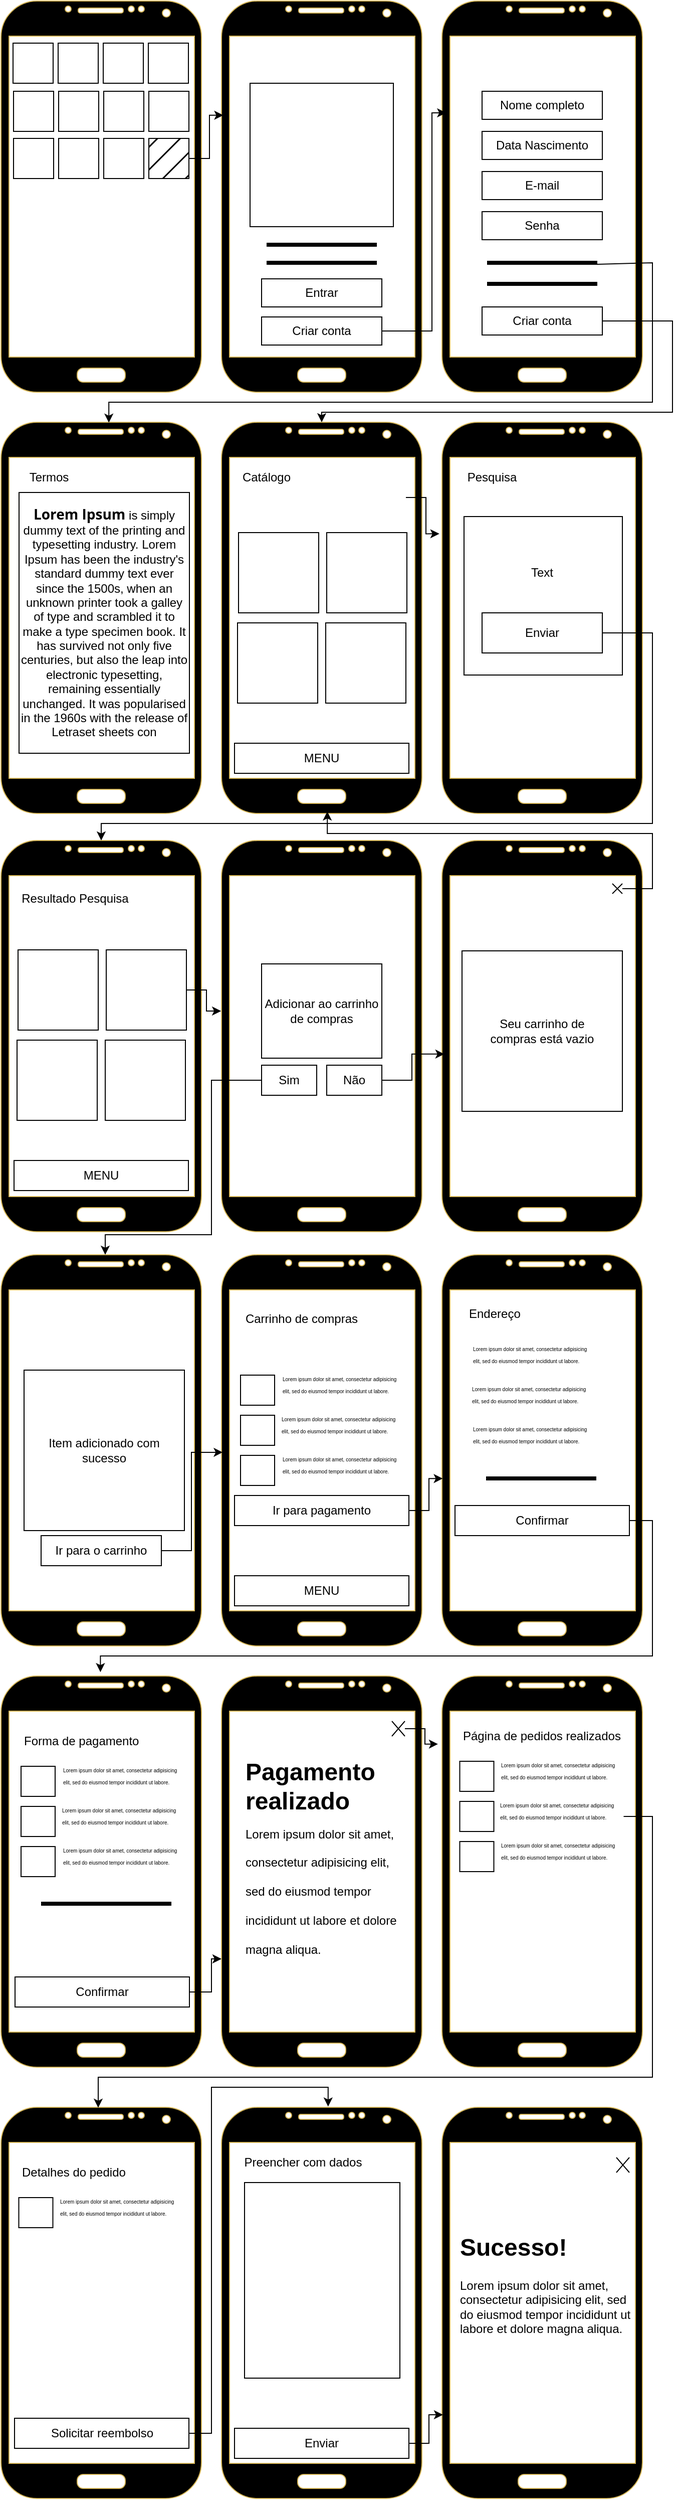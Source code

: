 <mxfile version="21.3.7" type="device">
  <diagram name="Page-1" id="03018318-947c-dd8e-b7a3-06fadd420f32">
    <mxGraphModel dx="2018" dy="1100" grid="1" gridSize="10" guides="1" tooltips="1" connect="1" arrows="1" fold="1" page="1" pageScale="1" pageWidth="1100" pageHeight="850" background="none" math="0" shadow="0">
      <root>
        <mxCell id="0" />
        <mxCell id="1" parent="0" />
        <mxCell id="CQPkSI-9hvVEFMWQODbw-102" value="" style="whiteSpace=wrap;html=1;aspect=fixed;" vertex="1" parent="1">
          <mxGeometry x="33" y="1385" width="160" height="160" as="geometry" />
        </mxCell>
        <mxCell id="CQPkSI-9hvVEFMWQODbw-2" value="" style="verticalLabelPosition=bottom;verticalAlign=top;html=1;shadow=0;dashed=0;strokeWidth=1;shape=mxgraph.android.phone2;strokeColor=#d6b656;fillColor=#000000;" vertex="1" parent="1">
          <mxGeometry x="10" y="20" width="200" height="390" as="geometry" />
        </mxCell>
        <mxCell id="CQPkSI-9hvVEFMWQODbw-5" value="" style="verticalLabelPosition=bottom;verticalAlign=top;html=1;shadow=0;dashed=0;strokeWidth=1;shape=mxgraph.android.phone2;strokeColor=#d6b656;fillColor=#000000;" vertex="1" parent="1">
          <mxGeometry x="230" y="20" width="200" height="390" as="geometry" />
        </mxCell>
        <mxCell id="CQPkSI-9hvVEFMWQODbw-6" value="" style="verticalLabelPosition=bottom;verticalAlign=top;html=1;shadow=0;dashed=0;strokeWidth=1;shape=mxgraph.android.phone2;strokeColor=#d6b656;fillColor=#000000;" vertex="1" parent="1">
          <mxGeometry x="450" y="20" width="200" height="390" as="geometry" />
        </mxCell>
        <mxCell id="CQPkSI-9hvVEFMWQODbw-7" value="" style="verticalLabelPosition=bottom;verticalAlign=top;html=1;shadow=0;dashed=0;strokeWidth=1;shape=mxgraph.android.phone2;strokeColor=#d6b656;fillColor=#000000;" vertex="1" parent="1">
          <mxGeometry x="10" y="1270" width="200" height="390" as="geometry" />
        </mxCell>
        <mxCell id="CQPkSI-9hvVEFMWQODbw-8" value="" style="verticalLabelPosition=bottom;verticalAlign=top;html=1;shadow=0;dashed=0;strokeWidth=1;shape=mxgraph.android.phone2;strokeColor=#d6b656;fillColor=#000000;" vertex="1" parent="1">
          <mxGeometry x="230" y="857" width="200" height="390" as="geometry" />
        </mxCell>
        <mxCell id="CQPkSI-9hvVEFMWQODbw-9" value="" style="verticalLabelPosition=bottom;verticalAlign=top;html=1;shadow=0;dashed=0;strokeWidth=1;shape=mxgraph.android.phone2;strokeColor=#d6b656;fillColor=#000000;" vertex="1" parent="1">
          <mxGeometry x="10" y="440" width="200" height="390" as="geometry" />
        </mxCell>
        <mxCell id="CQPkSI-9hvVEFMWQODbw-10" value="" style="verticalLabelPosition=bottom;verticalAlign=top;html=1;shadow=0;dashed=0;strokeWidth=1;shape=mxgraph.android.phone2;strokeColor=#d6b656;fillColor=#000000;" vertex="1" parent="1">
          <mxGeometry x="230" y="440" width="200" height="390" as="geometry" />
        </mxCell>
        <mxCell id="CQPkSI-9hvVEFMWQODbw-11" value="" style="verticalLabelPosition=bottom;verticalAlign=top;html=1;shadow=0;dashed=0;strokeWidth=1;shape=mxgraph.android.phone2;strokeColor=#d6b656;fillColor=#000000;" vertex="1" parent="1">
          <mxGeometry x="450" y="440" width="200" height="390" as="geometry" />
        </mxCell>
        <mxCell id="CQPkSI-9hvVEFMWQODbw-12" value="" style="verticalLabelPosition=bottom;verticalAlign=top;html=1;shadow=0;dashed=0;strokeWidth=1;shape=mxgraph.android.phone2;strokeColor=#d6b656;fillColor=#000000;" vertex="1" parent="1">
          <mxGeometry x="450" y="857" width="200" height="390" as="geometry" />
        </mxCell>
        <mxCell id="CQPkSI-9hvVEFMWQODbw-13" value="" style="verticalLabelPosition=bottom;verticalAlign=top;html=1;shadow=0;dashed=0;strokeWidth=1;shape=mxgraph.android.phone2;strokeColor=#d6b656;fillColor=#000000;" vertex="1" parent="1">
          <mxGeometry x="10" y="857" width="200" height="390" as="geometry" />
        </mxCell>
        <mxCell id="CQPkSI-9hvVEFMWQODbw-14" value="" style="whiteSpace=wrap;html=1;aspect=fixed;fillStyle=solid;" vertex="1" parent="1">
          <mxGeometry x="22" y="62" width="40" height="40" as="geometry" />
        </mxCell>
        <mxCell id="CQPkSI-9hvVEFMWQODbw-15" value="" style="whiteSpace=wrap;html=1;aspect=fixed;" vertex="1" parent="1">
          <mxGeometry x="67" y="62" width="40" height="40" as="geometry" />
        </mxCell>
        <mxCell id="CQPkSI-9hvVEFMWQODbw-16" value="" style="whiteSpace=wrap;html=1;aspect=fixed;" vertex="1" parent="1">
          <mxGeometry x="112" y="62" width="40" height="40" as="geometry" />
        </mxCell>
        <mxCell id="CQPkSI-9hvVEFMWQODbw-17" value="" style="whiteSpace=wrap;html=1;aspect=fixed;" vertex="1" parent="1">
          <mxGeometry x="157" y="62" width="40" height="40" as="geometry" />
        </mxCell>
        <mxCell id="CQPkSI-9hvVEFMWQODbw-18" value="" style="whiteSpace=wrap;html=1;aspect=fixed;" vertex="1" parent="1">
          <mxGeometry x="157.5" y="110" width="40" height="40" as="geometry" />
        </mxCell>
        <mxCell id="CQPkSI-9hvVEFMWQODbw-19" value="" style="whiteSpace=wrap;html=1;aspect=fixed;" vertex="1" parent="1">
          <mxGeometry x="112.5" y="110" width="40" height="40" as="geometry" />
        </mxCell>
        <mxCell id="CQPkSI-9hvVEFMWQODbw-20" value="" style="whiteSpace=wrap;html=1;aspect=fixed;" vertex="1" parent="1">
          <mxGeometry x="67.5" y="110" width="40" height="40" as="geometry" />
        </mxCell>
        <mxCell id="CQPkSI-9hvVEFMWQODbw-21" value="" style="whiteSpace=wrap;html=1;aspect=fixed;" vertex="1" parent="1">
          <mxGeometry x="22.5" y="110" width="40" height="40" as="geometry" />
        </mxCell>
        <mxCell id="CQPkSI-9hvVEFMWQODbw-30" style="edgeStyle=orthogonalEdgeStyle;rounded=0;orthogonalLoop=1;jettySize=auto;html=1;entryX=0.009;entryY=0.292;entryDx=0;entryDy=0;entryPerimeter=0;exitX=1;exitY=0.5;exitDx=0;exitDy=0;" edge="1" parent="1" source="CQPkSI-9hvVEFMWQODbw-22" target="CQPkSI-9hvVEFMWQODbw-5">
          <mxGeometry relative="1" as="geometry">
            <Array as="points">
              <mxPoint x="218" y="177" />
              <mxPoint x="218" y="134" />
            </Array>
          </mxGeometry>
        </mxCell>
        <mxCell id="CQPkSI-9hvVEFMWQODbw-22" value="" style="whiteSpace=wrap;html=1;aspect=fixed;fillStyle=hatch;fillColor=#000000;gradientColor=none;" vertex="1" parent="1">
          <mxGeometry x="157.5" y="157" width="40" height="40" as="geometry" />
        </mxCell>
        <mxCell id="CQPkSI-9hvVEFMWQODbw-23" value="" style="whiteSpace=wrap;html=1;aspect=fixed;" vertex="1" parent="1">
          <mxGeometry x="112.5" y="157" width="40" height="40" as="geometry" />
        </mxCell>
        <mxCell id="CQPkSI-9hvVEFMWQODbw-24" value="" style="whiteSpace=wrap;html=1;aspect=fixed;" vertex="1" parent="1">
          <mxGeometry x="67.5" y="157" width="40" height="40" as="geometry" />
        </mxCell>
        <mxCell id="CQPkSI-9hvVEFMWQODbw-25" value="" style="whiteSpace=wrap;html=1;aspect=fixed;" vertex="1" parent="1">
          <mxGeometry x="22.5" y="157" width="40" height="40" as="geometry" />
        </mxCell>
        <mxCell id="CQPkSI-9hvVEFMWQODbw-26" value="Entrar" style="rounded=0;whiteSpace=wrap;html=1;" vertex="1" parent="1">
          <mxGeometry x="270" y="297" width="120" height="28" as="geometry" />
        </mxCell>
        <mxCell id="CQPkSI-9hvVEFMWQODbw-36" style="edgeStyle=orthogonalEdgeStyle;rounded=0;orthogonalLoop=1;jettySize=auto;html=1;exitX=1;exitY=0.5;exitDx=0;exitDy=0;entryX=0.021;entryY=0.286;entryDx=0;entryDy=0;entryPerimeter=0;" edge="1" parent="1" source="CQPkSI-9hvVEFMWQODbw-27" target="CQPkSI-9hvVEFMWQODbw-6">
          <mxGeometry relative="1" as="geometry">
            <Array as="points">
              <mxPoint x="440" y="349" />
              <mxPoint x="440" y="131" />
            </Array>
          </mxGeometry>
        </mxCell>
        <mxCell id="CQPkSI-9hvVEFMWQODbw-27" value="Criar conta" style="rounded=0;whiteSpace=wrap;html=1;" vertex="1" parent="1">
          <mxGeometry x="270" y="335" width="120" height="28" as="geometry" />
        </mxCell>
        <mxCell id="CQPkSI-9hvVEFMWQODbw-28" value="" style="verticalLabelPosition=bottom;verticalAlign=top;html=1;shadow=0;dashed=0;strokeWidth=1;shape=mxgraph.android.phone2;strokeColor=#d6b656;fillColor=#000000;" vertex="1" parent="1">
          <mxGeometry x="230" y="1270" width="200" height="390" as="geometry" />
        </mxCell>
        <mxCell id="CQPkSI-9hvVEFMWQODbw-29" value="" style="verticalLabelPosition=bottom;verticalAlign=top;html=1;shadow=0;dashed=0;strokeWidth=1;shape=mxgraph.android.phone2;strokeColor=#d6b656;fillColor=#000000;" vertex="1" parent="1">
          <mxGeometry x="450" y="1270" width="200" height="390" as="geometry" />
        </mxCell>
        <mxCell id="CQPkSI-9hvVEFMWQODbw-32" value="" style="whiteSpace=wrap;html=1;aspect=fixed;" vertex="1" parent="1">
          <mxGeometry x="258.5" y="102" width="143" height="143" as="geometry" />
        </mxCell>
        <mxCell id="CQPkSI-9hvVEFMWQODbw-34" value="" style="line;strokeWidth=4;html=1;perimeter=backbonePerimeter;points=[];outlineConnect=0;" vertex="1" parent="1">
          <mxGeometry x="275" y="258" width="110" height="10" as="geometry" />
        </mxCell>
        <mxCell id="CQPkSI-9hvVEFMWQODbw-35" value="" style="line;strokeWidth=4;html=1;perimeter=backbonePerimeter;points=[];outlineConnect=0;" vertex="1" parent="1">
          <mxGeometry x="275" y="276" width="110" height="10" as="geometry" />
        </mxCell>
        <mxCell id="CQPkSI-9hvVEFMWQODbw-37" value="" style="shape=image;html=1;verticalAlign=top;verticalLabelPosition=bottom;labelBackgroundColor=#ffffff;imageAspect=0;aspect=fixed;image=https://cdn2.iconfinder.com/data/icons/boxicons-solid-vol-2/24/bxs-pointer-128.png" vertex="1" parent="1">
          <mxGeometry x="166.5" y="180" width="31" height="31" as="geometry" />
        </mxCell>
        <mxCell id="CQPkSI-9hvVEFMWQODbw-38" value="" style="shape=image;html=1;verticalAlign=top;verticalLabelPosition=bottom;labelBackgroundColor=#ffffff;imageAspect=0;aspect=fixed;image=https://cdn2.iconfinder.com/data/icons/boxicons-solid-vol-2/24/bxs-pointer-128.png" vertex="1" parent="1">
          <mxGeometry x="370.5" y="340" width="31" height="31" as="geometry" />
        </mxCell>
        <mxCell id="CQPkSI-9hvVEFMWQODbw-41" value="Nome completo" style="rounded=0;whiteSpace=wrap;html=1;" vertex="1" parent="1">
          <mxGeometry x="490" y="110" width="120" height="28" as="geometry" />
        </mxCell>
        <mxCell id="CQPkSI-9hvVEFMWQODbw-42" value="Data Nascimento" style="rounded=0;whiteSpace=wrap;html=1;" vertex="1" parent="1">
          <mxGeometry x="490" y="150" width="120" height="28" as="geometry" />
        </mxCell>
        <mxCell id="CQPkSI-9hvVEFMWQODbw-43" value="E-mail" style="rounded=0;whiteSpace=wrap;html=1;" vertex="1" parent="1">
          <mxGeometry x="490" y="190" width="120" height="28" as="geometry" />
        </mxCell>
        <mxCell id="CQPkSI-9hvVEFMWQODbw-44" value="Senha" style="rounded=0;whiteSpace=wrap;html=1;" vertex="1" parent="1">
          <mxGeometry x="490" y="230" width="120" height="28" as="geometry" />
        </mxCell>
        <mxCell id="CQPkSI-9hvVEFMWQODbw-48" style="edgeStyle=orthogonalEdgeStyle;rounded=0;orthogonalLoop=1;jettySize=auto;html=1;entryX=0.538;entryY=0.001;entryDx=0;entryDy=0;entryPerimeter=0;" edge="1" parent="1" source="CQPkSI-9hvVEFMWQODbw-45" target="CQPkSI-9hvVEFMWQODbw-9">
          <mxGeometry relative="1" as="geometry">
            <Array as="points">
              <mxPoint x="660" y="281" />
              <mxPoint x="660" y="420" />
              <mxPoint x="118" y="420" />
            </Array>
          </mxGeometry>
        </mxCell>
        <mxCell id="CQPkSI-9hvVEFMWQODbw-45" value="" style="line;strokeWidth=4;html=1;perimeter=backbonePerimeter;points=[];outlineConnect=0;" vertex="1" parent="1">
          <mxGeometry x="495" y="276" width="110" height="10" as="geometry" />
        </mxCell>
        <mxCell id="CQPkSI-9hvVEFMWQODbw-46" value="" style="line;strokeWidth=4;html=1;perimeter=backbonePerimeter;points=[];outlineConnect=0;" vertex="1" parent="1">
          <mxGeometry x="495" y="297" width="110" height="10" as="geometry" />
        </mxCell>
        <mxCell id="CQPkSI-9hvVEFMWQODbw-50" style="edgeStyle=orthogonalEdgeStyle;rounded=0;orthogonalLoop=1;jettySize=auto;html=1;" edge="1" parent="1" source="CQPkSI-9hvVEFMWQODbw-47" target="CQPkSI-9hvVEFMWQODbw-10">
          <mxGeometry relative="1" as="geometry">
            <Array as="points">
              <mxPoint x="680" y="339" />
              <mxPoint x="680" y="430" />
              <mxPoint x="330" y="430" />
            </Array>
          </mxGeometry>
        </mxCell>
        <mxCell id="CQPkSI-9hvVEFMWQODbw-47" value="Criar conta" style="rounded=0;whiteSpace=wrap;html=1;" vertex="1" parent="1">
          <mxGeometry x="490" y="325" width="120" height="28" as="geometry" />
        </mxCell>
        <mxCell id="CQPkSI-9hvVEFMWQODbw-49" value="&lt;strong style=&quot;margin: 0px; padding: 0px; font-family: &amp;quot;Open Sans&amp;quot;, Arial, sans-serif; font-size: 14px; text-align: justify; background-color: rgb(255, 255, 255);&quot;&gt;Lorem Ipsum&lt;/strong&gt;&amp;nbsp;is simply dummy text of the printing and typesetting industry. Lorem Ipsum has been the industry&#39;s standard dummy text ever since the 1500s, when an unknown printer took a galley of type and scrambled it to make a type specimen book. It has survived not only five centuries, but also the leap into electronic typesetting, remaining essentially unchanged. It was popularised in the 1960s with the release of Letraset sheets con" style="rounded=0;whiteSpace=wrap;html=1;" vertex="1" parent="1">
          <mxGeometry x="28" y="510" width="170" height="260" as="geometry" />
        </mxCell>
        <mxCell id="CQPkSI-9hvVEFMWQODbw-51" value="" style="whiteSpace=wrap;html=1;aspect=fixed;" vertex="1" parent="1">
          <mxGeometry x="247" y="550" width="80" height="80" as="geometry" />
        </mxCell>
        <mxCell id="CQPkSI-9hvVEFMWQODbw-52" value="" style="whiteSpace=wrap;html=1;aspect=fixed;" vertex="1" parent="1">
          <mxGeometry x="335" y="550" width="80" height="80" as="geometry" />
        </mxCell>
        <mxCell id="CQPkSI-9hvVEFMWQODbw-53" value="" style="whiteSpace=wrap;html=1;aspect=fixed;" vertex="1" parent="1">
          <mxGeometry x="334" y="640" width="80" height="80" as="geometry" />
        </mxCell>
        <mxCell id="CQPkSI-9hvVEFMWQODbw-54" value="" style="whiteSpace=wrap;html=1;aspect=fixed;" vertex="1" parent="1">
          <mxGeometry x="246" y="640" width="80" height="80" as="geometry" />
        </mxCell>
        <mxCell id="CQPkSI-9hvVEFMWQODbw-56" value="Catálogo" style="text;html=1;strokeColor=none;fillColor=none;align=center;verticalAlign=middle;whiteSpace=wrap;rounded=0;" vertex="1" parent="1">
          <mxGeometry x="245" y="480" width="60" height="30" as="geometry" />
        </mxCell>
        <mxCell id="CQPkSI-9hvVEFMWQODbw-57" value="Termos" style="text;html=1;strokeColor=none;fillColor=none;align=center;verticalAlign=middle;whiteSpace=wrap;rounded=0;" vertex="1" parent="1">
          <mxGeometry x="28" y="480" width="60" height="30" as="geometry" />
        </mxCell>
        <mxCell id="CQPkSI-9hvVEFMWQODbw-58" value="MENU" style="rounded=0;whiteSpace=wrap;html=1;" vertex="1" parent="1">
          <mxGeometry x="243" y="760" width="174" height="30" as="geometry" />
        </mxCell>
        <mxCell id="CQPkSI-9hvVEFMWQODbw-60" style="edgeStyle=orthogonalEdgeStyle;rounded=0;orthogonalLoop=1;jettySize=auto;html=1;entryX=-0.013;entryY=0.285;entryDx=0;entryDy=0;entryPerimeter=0;" edge="1" parent="1" source="CQPkSI-9hvVEFMWQODbw-59" target="CQPkSI-9hvVEFMWQODbw-11">
          <mxGeometry relative="1" as="geometry" />
        </mxCell>
        <mxCell id="CQPkSI-9hvVEFMWQODbw-59" value="" style="shape=image;html=1;verticalAlign=top;verticalLabelPosition=bottom;labelBackgroundColor=#ffffff;imageAspect=0;aspect=fixed;image=https://cdn1.iconfinder.com/data/icons/science-technology-outline-24-px/24/Magnifier_magnifying_glass_search_search_web_searching_glass-128.png" vertex="1" parent="1">
          <mxGeometry x="376" y="496" width="38" height="38" as="geometry" />
        </mxCell>
        <mxCell id="CQPkSI-9hvVEFMWQODbw-61" value="Pesquisa" style="text;html=1;strokeColor=none;fillColor=none;align=center;verticalAlign=middle;whiteSpace=wrap;rounded=0;" vertex="1" parent="1">
          <mxGeometry x="470" y="480" width="60" height="30" as="geometry" />
        </mxCell>
        <mxCell id="CQPkSI-9hvVEFMWQODbw-62" value="" style="whiteSpace=wrap;html=1;aspect=fixed;" vertex="1" parent="1">
          <mxGeometry x="472" y="534" width="158" height="158" as="geometry" />
        </mxCell>
        <mxCell id="CQPkSI-9hvVEFMWQODbw-66" style="edgeStyle=orthogonalEdgeStyle;rounded=0;orthogonalLoop=1;jettySize=auto;html=1;exitX=1;exitY=0.5;exitDx=0;exitDy=0;" edge="1" parent="1" source="CQPkSI-9hvVEFMWQODbw-63" target="CQPkSI-9hvVEFMWQODbw-13">
          <mxGeometry relative="1" as="geometry">
            <Array as="points">
              <mxPoint x="660" y="650" />
              <mxPoint x="660" y="840" />
              <mxPoint x="110" y="840" />
            </Array>
          </mxGeometry>
        </mxCell>
        <mxCell id="CQPkSI-9hvVEFMWQODbw-63" value="Enviar" style="rounded=0;whiteSpace=wrap;html=1;" vertex="1" parent="1">
          <mxGeometry x="490" y="630" width="120" height="40" as="geometry" />
        </mxCell>
        <mxCell id="CQPkSI-9hvVEFMWQODbw-64" value="Text" style="text;html=1;strokeColor=none;fillColor=none;align=center;verticalAlign=middle;whiteSpace=wrap;rounded=0;" vertex="1" parent="1">
          <mxGeometry x="520" y="575" width="60" height="30" as="geometry" />
        </mxCell>
        <mxCell id="CQPkSI-9hvVEFMWQODbw-67" value="Resultado Pesquisa" style="text;html=1;strokeColor=none;fillColor=none;align=center;verticalAlign=middle;whiteSpace=wrap;rounded=0;" vertex="1" parent="1">
          <mxGeometry x="28" y="900" width="112" height="30" as="geometry" />
        </mxCell>
        <mxCell id="CQPkSI-9hvVEFMWQODbw-68" value="" style="whiteSpace=wrap;html=1;aspect=fixed;" vertex="1" parent="1">
          <mxGeometry x="27" y="966" width="80" height="80" as="geometry" />
        </mxCell>
        <mxCell id="CQPkSI-9hvVEFMWQODbw-73" style="edgeStyle=orthogonalEdgeStyle;rounded=0;orthogonalLoop=1;jettySize=auto;html=1;entryX=-0.002;entryY=0.436;entryDx=0;entryDy=0;entryPerimeter=0;" edge="1" parent="1" source="CQPkSI-9hvVEFMWQODbw-69" target="CQPkSI-9hvVEFMWQODbw-8">
          <mxGeometry relative="1" as="geometry" />
        </mxCell>
        <mxCell id="CQPkSI-9hvVEFMWQODbw-69" value="" style="whiteSpace=wrap;html=1;aspect=fixed;" vertex="1" parent="1">
          <mxGeometry x="115" y="966" width="80" height="80" as="geometry" />
        </mxCell>
        <mxCell id="CQPkSI-9hvVEFMWQODbw-70" value="" style="whiteSpace=wrap;html=1;aspect=fixed;" vertex="1" parent="1">
          <mxGeometry x="114" y="1056" width="80" height="80" as="geometry" />
        </mxCell>
        <mxCell id="CQPkSI-9hvVEFMWQODbw-71" value="" style="whiteSpace=wrap;html=1;aspect=fixed;" vertex="1" parent="1">
          <mxGeometry x="26" y="1056" width="80" height="80" as="geometry" />
        </mxCell>
        <mxCell id="CQPkSI-9hvVEFMWQODbw-72" value="MENU" style="rounded=0;whiteSpace=wrap;html=1;" vertex="1" parent="1">
          <mxGeometry x="23" y="1176" width="174" height="30" as="geometry" />
        </mxCell>
        <mxCell id="CQPkSI-9hvVEFMWQODbw-74" value="Adicionar ao carrinho de compras" style="rounded=0;whiteSpace=wrap;html=1;" vertex="1" parent="1">
          <mxGeometry x="270" y="980" width="120" height="94" as="geometry" />
        </mxCell>
        <mxCell id="CQPkSI-9hvVEFMWQODbw-79" style="edgeStyle=orthogonalEdgeStyle;rounded=0;orthogonalLoop=1;jettySize=auto;html=1;" edge="1" parent="1" source="CQPkSI-9hvVEFMWQODbw-75">
          <mxGeometry relative="1" as="geometry">
            <mxPoint x="114" y="1270" as="targetPoint" />
            <Array as="points">
              <mxPoint x="220" y="1096" />
              <mxPoint x="220" y="1250" />
              <mxPoint x="114" y="1250" />
            </Array>
          </mxGeometry>
        </mxCell>
        <mxCell id="CQPkSI-9hvVEFMWQODbw-75" value="Sim" style="rounded=0;whiteSpace=wrap;html=1;" vertex="1" parent="1">
          <mxGeometry x="270" y="1081" width="55" height="30" as="geometry" />
        </mxCell>
        <mxCell id="CQPkSI-9hvVEFMWQODbw-78" style="edgeStyle=orthogonalEdgeStyle;rounded=0;orthogonalLoop=1;jettySize=auto;html=1;exitX=1;exitY=0.5;exitDx=0;exitDy=0;entryX=0.012;entryY=0.546;entryDx=0;entryDy=0;entryPerimeter=0;" edge="1" parent="1" source="CQPkSI-9hvVEFMWQODbw-77" target="CQPkSI-9hvVEFMWQODbw-12">
          <mxGeometry relative="1" as="geometry" />
        </mxCell>
        <mxCell id="CQPkSI-9hvVEFMWQODbw-77" value="Não" style="rounded=0;whiteSpace=wrap;html=1;" vertex="1" parent="1">
          <mxGeometry x="335" y="1081" width="55" height="30" as="geometry" />
        </mxCell>
        <mxCell id="CQPkSI-9hvVEFMWQODbw-80" value="" style="whiteSpace=wrap;html=1;aspect=fixed;" vertex="1" parent="1">
          <mxGeometry x="470" y="967" width="160" height="160" as="geometry" />
        </mxCell>
        <mxCell id="CQPkSI-9hvVEFMWQODbw-81" value="Seu carrinho de compras está vazio" style="text;html=1;strokeColor=none;fillColor=none;align=center;verticalAlign=middle;whiteSpace=wrap;rounded=0;" vertex="1" parent="1">
          <mxGeometry x="485" y="1032" width="130" height="30" as="geometry" />
        </mxCell>
        <mxCell id="CQPkSI-9hvVEFMWQODbw-82" value="" style="shape=image;html=1;verticalAlign=top;verticalLabelPosition=bottom;labelBackgroundColor=#ffffff;imageAspect=0;aspect=fixed;image=https://cdn1.iconfinder.com/data/icons/material-core/18/check-box-outline-128.png" vertex="1" parent="1">
          <mxGeometry x="476" y="274" width="14" height="14" as="geometry" />
        </mxCell>
        <mxCell id="CQPkSI-9hvVEFMWQODbw-83" value="" style="shape=image;html=1;verticalAlign=top;verticalLabelPosition=bottom;labelBackgroundColor=#ffffff;imageAspect=0;aspect=fixed;image=https://cdn1.iconfinder.com/data/icons/material-core/18/check-box-outline-128.png" vertex="1" parent="1">
          <mxGeometry x="476" y="295" width="14" height="14" as="geometry" />
        </mxCell>
        <mxCell id="CQPkSI-9hvVEFMWQODbw-86" style="edgeStyle=orthogonalEdgeStyle;rounded=0;orthogonalLoop=1;jettySize=auto;html=1;entryX=0.528;entryY=0.995;entryDx=0;entryDy=0;entryPerimeter=0;" edge="1" parent="1" source="CQPkSI-9hvVEFMWQODbw-85" target="CQPkSI-9hvVEFMWQODbw-10">
          <mxGeometry relative="1" as="geometry">
            <Array as="points">
              <mxPoint x="660" y="905" />
              <mxPoint x="660" y="850" />
              <mxPoint x="336" y="850" />
            </Array>
          </mxGeometry>
        </mxCell>
        <mxCell id="CQPkSI-9hvVEFMWQODbw-85" value="" style="shape=mxgraph.sysml.x;" vertex="1" parent="1">
          <mxGeometry x="620" y="900" width="10" height="10" as="geometry" />
        </mxCell>
        <mxCell id="CQPkSI-9hvVEFMWQODbw-87" value="&lt;h1 style=&quot;font-size: 10px;&quot;&gt;&lt;span style=&quot;font-size: 5px; background-color: initial; font-weight: normal;&quot;&gt;Lorem ipsum dolor sit amet, consectetur adipisicing elit, sed do eiusmod tempor incididunt ut labore.&lt;/span&gt;&lt;br&gt;&lt;/h1&gt;" style="text;html=1;strokeColor=none;fillColor=none;spacing=5;spacingTop=-20;whiteSpace=wrap;overflow=hidden;rounded=0;" vertex="1" parent="1">
          <mxGeometry x="285.5" y="1390" width="128" height="30" as="geometry" />
        </mxCell>
        <mxCell id="CQPkSI-9hvVEFMWQODbw-88" value="" style="rounded=0;whiteSpace=wrap;html=1;" vertex="1" parent="1">
          <mxGeometry x="249" y="1390" width="34" height="30" as="geometry" />
        </mxCell>
        <mxCell id="CQPkSI-9hvVEFMWQODbw-89" value="" style="rounded=0;whiteSpace=wrap;html=1;" vertex="1" parent="1">
          <mxGeometry x="249" y="1430" width="34" height="30" as="geometry" />
        </mxCell>
        <mxCell id="CQPkSI-9hvVEFMWQODbw-90" value="&lt;h1 style=&quot;font-size: 10px;&quot;&gt;&lt;span style=&quot;font-size: 5px; background-color: initial; font-weight: normal;&quot;&gt;Lorem ipsum dolor sit amet, consectetur adipisicing elit, sed do eiusmod tempor incididunt ut labore.&lt;/span&gt;&lt;br&gt;&lt;/h1&gt;" style="text;html=1;strokeColor=none;fillColor=none;spacing=5;spacingTop=-20;whiteSpace=wrap;overflow=hidden;rounded=0;" vertex="1" parent="1">
          <mxGeometry x="284.5" y="1430" width="128" height="30" as="geometry" />
        </mxCell>
        <mxCell id="CQPkSI-9hvVEFMWQODbw-91" value="" style="rounded=0;whiteSpace=wrap;html=1;" vertex="1" parent="1">
          <mxGeometry x="249" y="1470" width="34" height="30" as="geometry" />
        </mxCell>
        <mxCell id="CQPkSI-9hvVEFMWQODbw-92" value="&lt;h1 style=&quot;font-size: 10px;&quot;&gt;&lt;span style=&quot;font-size: 5px; background-color: initial; font-weight: normal;&quot;&gt;Lorem ipsum dolor sit amet, consectetur adipisicing elit, sed do eiusmod tempor incididunt ut labore.&lt;/span&gt;&lt;br&gt;&lt;/h1&gt;" style="text;html=1;strokeColor=none;fillColor=none;spacing=5;spacingTop=-20;whiteSpace=wrap;overflow=hidden;rounded=0;" vertex="1" parent="1">
          <mxGeometry x="285.5" y="1470" width="128" height="30" as="geometry" />
        </mxCell>
        <mxCell id="CQPkSI-9hvVEFMWQODbw-93" value="Carrinho de compras" style="text;html=1;strokeColor=none;fillColor=none;align=center;verticalAlign=middle;whiteSpace=wrap;rounded=0;" vertex="1" parent="1">
          <mxGeometry x="245" y="1319" width="130" height="30" as="geometry" />
        </mxCell>
        <mxCell id="CQPkSI-9hvVEFMWQODbw-94" value="MENU" style="rounded=0;whiteSpace=wrap;html=1;" vertex="1" parent="1">
          <mxGeometry x="243" y="1590" width="174" height="30" as="geometry" />
        </mxCell>
        <mxCell id="CQPkSI-9hvVEFMWQODbw-95" value="" style="verticalLabelPosition=bottom;verticalAlign=top;html=1;shadow=0;dashed=0;strokeWidth=1;shape=mxgraph.android.phone2;strokeColor=#d6b656;fillColor=#000000;" vertex="1" parent="1">
          <mxGeometry x="450" y="1690" width="200" height="390" as="geometry" />
        </mxCell>
        <mxCell id="CQPkSI-9hvVEFMWQODbw-96" value="" style="verticalLabelPosition=bottom;verticalAlign=top;html=1;shadow=0;dashed=0;strokeWidth=1;shape=mxgraph.android.phone2;strokeColor=#d6b656;fillColor=#000000;" vertex="1" parent="1">
          <mxGeometry x="230" y="1690" width="200" height="390" as="geometry" />
        </mxCell>
        <mxCell id="CQPkSI-9hvVEFMWQODbw-97" value="" style="verticalLabelPosition=bottom;verticalAlign=top;html=1;shadow=0;dashed=0;strokeWidth=1;shape=mxgraph.android.phone2;strokeColor=#d6b656;fillColor=#000000;" vertex="1" parent="1">
          <mxGeometry x="10" y="1690" width="200" height="390" as="geometry" />
        </mxCell>
        <mxCell id="CQPkSI-9hvVEFMWQODbw-98" value="" style="verticalLabelPosition=bottom;verticalAlign=top;html=1;shadow=0;dashed=0;strokeWidth=1;shape=mxgraph.android.phone2;strokeColor=#d6b656;fillColor=#000000;" vertex="1" parent="1">
          <mxGeometry x="450" y="2120" width="200" height="390" as="geometry" />
        </mxCell>
        <mxCell id="CQPkSI-9hvVEFMWQODbw-99" value="" style="verticalLabelPosition=bottom;verticalAlign=top;html=1;shadow=0;dashed=0;strokeWidth=1;shape=mxgraph.android.phone2;strokeColor=#d6b656;fillColor=#000000;" vertex="1" parent="1">
          <mxGeometry x="230" y="2120" width="200" height="390" as="geometry" />
        </mxCell>
        <mxCell id="CQPkSI-9hvVEFMWQODbw-100" value="" style="verticalLabelPosition=bottom;verticalAlign=top;html=1;shadow=0;dashed=0;strokeWidth=1;shape=mxgraph.android.phone2;strokeColor=#d6b656;fillColor=#000000;" vertex="1" parent="1">
          <mxGeometry x="10" y="2120" width="200" height="390" as="geometry" />
        </mxCell>
        <mxCell id="CQPkSI-9hvVEFMWQODbw-101" value="Item adicionado com sucesso" style="text;html=1;strokeColor=none;fillColor=none;align=center;verticalAlign=middle;whiteSpace=wrap;rounded=0;" vertex="1" parent="1">
          <mxGeometry x="48" y="1450" width="130" height="30" as="geometry" />
        </mxCell>
        <mxCell id="CQPkSI-9hvVEFMWQODbw-105" style="edgeStyle=orthogonalEdgeStyle;rounded=0;orthogonalLoop=1;jettySize=auto;html=1;entryX=0.006;entryY=0.505;entryDx=0;entryDy=0;entryPerimeter=0;" edge="1" parent="1" source="CQPkSI-9hvVEFMWQODbw-104" target="CQPkSI-9hvVEFMWQODbw-28">
          <mxGeometry relative="1" as="geometry" />
        </mxCell>
        <mxCell id="CQPkSI-9hvVEFMWQODbw-104" value="Ir para o carrinho" style="rounded=0;whiteSpace=wrap;html=1;" vertex="1" parent="1">
          <mxGeometry x="50" y="1550" width="120" height="30" as="geometry" />
        </mxCell>
        <mxCell id="CQPkSI-9hvVEFMWQODbw-108" style="edgeStyle=orthogonalEdgeStyle;rounded=0;orthogonalLoop=1;jettySize=auto;html=1;entryX=0.004;entryY=0.572;entryDx=0;entryDy=0;entryPerimeter=0;" edge="1" parent="1" source="CQPkSI-9hvVEFMWQODbw-106" target="CQPkSI-9hvVEFMWQODbw-29">
          <mxGeometry relative="1" as="geometry" />
        </mxCell>
        <mxCell id="CQPkSI-9hvVEFMWQODbw-106" value="Ir para pagamento" style="rounded=0;whiteSpace=wrap;html=1;" vertex="1" parent="1">
          <mxGeometry x="243" y="1510" width="174" height="30" as="geometry" />
        </mxCell>
        <mxCell id="CQPkSI-9hvVEFMWQODbw-109" value="Endereço" style="text;html=1;strokeColor=none;fillColor=none;align=left;verticalAlign=middle;whiteSpace=wrap;rounded=0;" vertex="1" parent="1">
          <mxGeometry x="475" y="1314" width="130" height="30" as="geometry" />
        </mxCell>
        <mxCell id="CQPkSI-9hvVEFMWQODbw-110" value="&lt;h1 style=&quot;font-size: 10px;&quot;&gt;&lt;span style=&quot;font-size: 5px; background-color: initial; font-weight: normal;&quot;&gt;Lorem ipsum dolor sit amet, consectetur adipisicing elit, sed do eiusmod tempor incididunt ut labore.&lt;/span&gt;&lt;br&gt;&lt;/h1&gt;" style="text;html=1;strokeColor=none;fillColor=none;spacing=5;spacingTop=-20;whiteSpace=wrap;overflow=hidden;rounded=0;" vertex="1" parent="1">
          <mxGeometry x="476" y="1360" width="128" height="30" as="geometry" />
        </mxCell>
        <mxCell id="CQPkSI-9hvVEFMWQODbw-111" value="&lt;h1 style=&quot;font-size: 10px;&quot;&gt;&lt;span style=&quot;font-size: 5px; background-color: initial; font-weight: normal;&quot;&gt;Lorem ipsum dolor sit amet, consectetur adipisicing elit, sed do eiusmod tempor incididunt ut labore.&lt;/span&gt;&lt;br&gt;&lt;/h1&gt;" style="text;html=1;strokeColor=none;fillColor=none;spacing=5;spacingTop=-20;whiteSpace=wrap;overflow=hidden;rounded=0;" vertex="1" parent="1">
          <mxGeometry x="475" y="1400" width="128" height="30" as="geometry" />
        </mxCell>
        <mxCell id="CQPkSI-9hvVEFMWQODbw-112" value="&lt;h1 style=&quot;font-size: 10px;&quot;&gt;&lt;span style=&quot;font-size: 5px; background-color: initial; font-weight: normal;&quot;&gt;Lorem ipsum dolor sit amet, consectetur adipisicing elit, sed do eiusmod tempor incididunt ut labore.&lt;/span&gt;&lt;br&gt;&lt;/h1&gt;" style="text;html=1;strokeColor=none;fillColor=none;spacing=5;spacingTop=-20;whiteSpace=wrap;overflow=hidden;rounded=0;" vertex="1" parent="1">
          <mxGeometry x="476" y="1440" width="128" height="30" as="geometry" />
        </mxCell>
        <mxCell id="CQPkSI-9hvVEFMWQODbw-113" value="" style="shape=image;html=1;verticalAlign=top;verticalLabelPosition=bottom;labelBackgroundColor=#ffffff;imageAspect=0;aspect=fixed;image=https://cdn1.iconfinder.com/data/icons/material-core/18/check-box-outline-128.png" vertex="1" parent="1">
          <mxGeometry x="475" y="1486" width="14" height="14" as="geometry" />
        </mxCell>
        <mxCell id="CQPkSI-9hvVEFMWQODbw-114" value="" style="line;strokeWidth=4;html=1;perimeter=backbonePerimeter;points=[];outlineConnect=0;" vertex="1" parent="1">
          <mxGeometry x="494" y="1488" width="110" height="10" as="geometry" />
        </mxCell>
        <mxCell id="CQPkSI-9hvVEFMWQODbw-116" style="edgeStyle=orthogonalEdgeStyle;rounded=0;orthogonalLoop=1;jettySize=auto;html=1;entryX=0.496;entryY=-0.01;entryDx=0;entryDy=0;entryPerimeter=0;" edge="1" parent="1" source="CQPkSI-9hvVEFMWQODbw-115" target="CQPkSI-9hvVEFMWQODbw-97">
          <mxGeometry relative="1" as="geometry">
            <Array as="points">
              <mxPoint x="660" y="1535" />
              <mxPoint x="660" y="1670" />
              <mxPoint x="109" y="1670" />
            </Array>
          </mxGeometry>
        </mxCell>
        <mxCell id="CQPkSI-9hvVEFMWQODbw-115" value="Confirmar" style="rounded=0;whiteSpace=wrap;html=1;" vertex="1" parent="1">
          <mxGeometry x="463" y="1520" width="174" height="30" as="geometry" />
        </mxCell>
        <mxCell id="CQPkSI-9hvVEFMWQODbw-117" value="Forma de pagamento" style="text;html=1;strokeColor=none;fillColor=none;align=left;verticalAlign=middle;whiteSpace=wrap;rounded=0;" vertex="1" parent="1">
          <mxGeometry x="31" y="1740" width="158" height="30" as="geometry" />
        </mxCell>
        <mxCell id="CQPkSI-9hvVEFMWQODbw-118" value="&lt;h1 style=&quot;font-size: 10px;&quot;&gt;&lt;span style=&quot;font-size: 5px; background-color: initial; font-weight: normal;&quot;&gt;Lorem ipsum dolor sit amet, consectetur adipisicing elit, sed do eiusmod tempor incididunt ut labore.&lt;/span&gt;&lt;br&gt;&lt;/h1&gt;" style="text;html=1;strokeColor=none;fillColor=none;spacing=5;spacingTop=-20;whiteSpace=wrap;overflow=hidden;rounded=0;" vertex="1" parent="1">
          <mxGeometry x="66.5" y="1780" width="128" height="30" as="geometry" />
        </mxCell>
        <mxCell id="CQPkSI-9hvVEFMWQODbw-119" value="&lt;h1 style=&quot;font-size: 10px;&quot;&gt;&lt;span style=&quot;font-size: 5px; background-color: initial; font-weight: normal;&quot;&gt;Lorem ipsum dolor sit amet, consectetur adipisicing elit, sed do eiusmod tempor incididunt ut labore.&lt;/span&gt;&lt;br&gt;&lt;/h1&gt;" style="text;html=1;strokeColor=none;fillColor=none;spacing=5;spacingTop=-20;whiteSpace=wrap;overflow=hidden;rounded=0;" vertex="1" parent="1">
          <mxGeometry x="65.5" y="1820" width="128" height="30" as="geometry" />
        </mxCell>
        <mxCell id="CQPkSI-9hvVEFMWQODbw-120" value="&lt;h1 style=&quot;font-size: 10px;&quot;&gt;&lt;span style=&quot;font-size: 5px; background-color: initial; font-weight: normal;&quot;&gt;Lorem ipsum dolor sit amet, consectetur adipisicing elit, sed do eiusmod tempor incididunt ut labore.&lt;/span&gt;&lt;br&gt;&lt;/h1&gt;" style="text;html=1;strokeColor=none;fillColor=none;spacing=5;spacingTop=-20;whiteSpace=wrap;overflow=hidden;rounded=0;" vertex="1" parent="1">
          <mxGeometry x="66.5" y="1860" width="128" height="30" as="geometry" />
        </mxCell>
        <mxCell id="CQPkSI-9hvVEFMWQODbw-121" value="" style="rounded=0;whiteSpace=wrap;html=1;" vertex="1" parent="1">
          <mxGeometry x="30" y="1860" width="34" height="30" as="geometry" />
        </mxCell>
        <mxCell id="CQPkSI-9hvVEFMWQODbw-122" value="" style="rounded=0;whiteSpace=wrap;html=1;" vertex="1" parent="1">
          <mxGeometry x="30" y="1820" width="34" height="30" as="geometry" />
        </mxCell>
        <mxCell id="CQPkSI-9hvVEFMWQODbw-123" value="" style="rounded=0;whiteSpace=wrap;html=1;" vertex="1" parent="1">
          <mxGeometry x="30" y="1780" width="34" height="30" as="geometry" />
        </mxCell>
        <mxCell id="CQPkSI-9hvVEFMWQODbw-127" style="edgeStyle=orthogonalEdgeStyle;rounded=0;orthogonalLoop=1;jettySize=auto;html=1;" edge="1" parent="1" source="CQPkSI-9hvVEFMWQODbw-124">
          <mxGeometry relative="1" as="geometry">
            <mxPoint x="230" y="1972" as="targetPoint" />
            <Array as="points">
              <mxPoint x="220" y="2005" />
              <mxPoint x="220" y="1972" />
            </Array>
          </mxGeometry>
        </mxCell>
        <mxCell id="CQPkSI-9hvVEFMWQODbw-124" value="Confirmar" style="rounded=0;whiteSpace=wrap;html=1;" vertex="1" parent="1">
          <mxGeometry x="24" y="1990" width="174" height="30" as="geometry" />
        </mxCell>
        <mxCell id="CQPkSI-9hvVEFMWQODbw-125" value="" style="shape=image;html=1;verticalAlign=top;verticalLabelPosition=bottom;labelBackgroundColor=#ffffff;imageAspect=0;aspect=fixed;image=https://cdn1.iconfinder.com/data/icons/material-core/18/check-box-outline-128.png" vertex="1" parent="1">
          <mxGeometry x="31" y="1910" width="14" height="14" as="geometry" />
        </mxCell>
        <mxCell id="CQPkSI-9hvVEFMWQODbw-126" value="" style="line;strokeWidth=4;html=1;perimeter=backbonePerimeter;points=[];outlineConnect=0;" vertex="1" parent="1">
          <mxGeometry x="50" y="1912" width="130" height="10" as="geometry" />
        </mxCell>
        <mxCell id="CQPkSI-9hvVEFMWQODbw-130" value="&lt;h1&gt;&lt;span style=&quot;background-color: initial;&quot;&gt;Pagamento realizado&lt;br&gt;&lt;/span&gt;&lt;span style=&quot;background-color: initial; font-size: 12px; font-weight: normal;&quot;&gt;Lorem ipsum dolor sit amet, consectetur adipisicing elit, sed do eiusmod tempor incididunt ut labore et dolore magna aliqua.&lt;/span&gt;&lt;br&gt;&lt;/h1&gt;" style="text;html=1;strokeColor=none;fillColor=none;spacing=5;spacingTop=-20;whiteSpace=wrap;overflow=hidden;rounded=0;" vertex="1" parent="1">
          <mxGeometry x="249" y="1766" width="161" height="238" as="geometry" />
        </mxCell>
        <mxCell id="CQPkSI-9hvVEFMWQODbw-132" style="edgeStyle=orthogonalEdgeStyle;rounded=0;orthogonalLoop=1;jettySize=auto;html=1;entryX=-0.02;entryY=0.174;entryDx=0;entryDy=0;entryPerimeter=0;" edge="1" parent="1" source="CQPkSI-9hvVEFMWQODbw-131" target="CQPkSI-9hvVEFMWQODbw-95">
          <mxGeometry relative="1" as="geometry" />
        </mxCell>
        <mxCell id="CQPkSI-9hvVEFMWQODbw-131" value="" style="shape=mxgraph.sysml.x;" vertex="1" parent="1">
          <mxGeometry x="400" y="1735" width="13" height="15" as="geometry" />
        </mxCell>
        <mxCell id="CQPkSI-9hvVEFMWQODbw-133" value="Página de pedidos realizados" style="text;html=1;strokeColor=none;fillColor=none;align=left;verticalAlign=middle;whiteSpace=wrap;rounded=0;" vertex="1" parent="1">
          <mxGeometry x="468.75" y="1735" width="181.25" height="30" as="geometry" />
        </mxCell>
        <mxCell id="CQPkSI-9hvVEFMWQODbw-134" value="&lt;h1 style=&quot;font-size: 10px;&quot;&gt;&lt;span style=&quot;font-size: 5px; background-color: initial; font-weight: normal;&quot;&gt;Lorem ipsum dolor sit amet, consectetur adipisicing elit, sed do eiusmod tempor incididunt ut labore.&lt;/span&gt;&lt;br&gt;&lt;/h1&gt;" style="text;html=1;strokeColor=none;fillColor=none;spacing=5;spacingTop=-20;whiteSpace=wrap;overflow=hidden;rounded=0;" vertex="1" parent="1">
          <mxGeometry x="504.25" y="1775" width="128" height="30" as="geometry" />
        </mxCell>
        <mxCell id="CQPkSI-9hvVEFMWQODbw-140" style="edgeStyle=orthogonalEdgeStyle;rounded=0;orthogonalLoop=1;jettySize=auto;html=1;entryX=0.485;entryY=0.001;entryDx=0;entryDy=0;entryPerimeter=0;" edge="1" parent="1" source="CQPkSI-9hvVEFMWQODbw-135" target="CQPkSI-9hvVEFMWQODbw-100">
          <mxGeometry relative="1" as="geometry">
            <Array as="points">
              <mxPoint x="660" y="1830" />
              <mxPoint x="660" y="2090" />
              <mxPoint x="107" y="2090" />
            </Array>
          </mxGeometry>
        </mxCell>
        <mxCell id="CQPkSI-9hvVEFMWQODbw-135" value="&lt;h1 style=&quot;font-size: 10px;&quot;&gt;&lt;span style=&quot;font-size: 5px; background-color: initial; font-weight: normal;&quot;&gt;Lorem ipsum dolor sit amet, consectetur adipisicing elit, sed do eiusmod tempor incididunt ut labore.&lt;/span&gt;&lt;br&gt;&lt;/h1&gt;" style="text;html=1;strokeColor=none;fillColor=none;spacing=5;spacingTop=-20;whiteSpace=wrap;overflow=hidden;rounded=0;" vertex="1" parent="1">
          <mxGeometry x="503.25" y="1815" width="128" height="30" as="geometry" />
        </mxCell>
        <mxCell id="CQPkSI-9hvVEFMWQODbw-136" value="" style="rounded=0;whiteSpace=wrap;html=1;" vertex="1" parent="1">
          <mxGeometry x="467.75" y="1775" width="34" height="30" as="geometry" />
        </mxCell>
        <mxCell id="CQPkSI-9hvVEFMWQODbw-137" value="" style="rounded=0;whiteSpace=wrap;html=1;" vertex="1" parent="1">
          <mxGeometry x="467.75" y="1815" width="34" height="30" as="geometry" />
        </mxCell>
        <mxCell id="CQPkSI-9hvVEFMWQODbw-138" value="" style="rounded=0;whiteSpace=wrap;html=1;" vertex="1" parent="1">
          <mxGeometry x="467.75" y="1855" width="34" height="30" as="geometry" />
        </mxCell>
        <mxCell id="CQPkSI-9hvVEFMWQODbw-139" value="&lt;h1 style=&quot;font-size: 10px;&quot;&gt;&lt;span style=&quot;font-size: 5px; background-color: initial; font-weight: normal;&quot;&gt;Lorem ipsum dolor sit amet, consectetur adipisicing elit, sed do eiusmod tempor incididunt ut labore.&lt;/span&gt;&lt;br&gt;&lt;/h1&gt;" style="text;html=1;strokeColor=none;fillColor=none;spacing=5;spacingTop=-20;whiteSpace=wrap;overflow=hidden;rounded=0;" vertex="1" parent="1">
          <mxGeometry x="504.25" y="1855" width="128" height="30" as="geometry" />
        </mxCell>
        <mxCell id="CQPkSI-9hvVEFMWQODbw-141" value="Detalhes do pedido" style="text;html=1;strokeColor=none;fillColor=none;align=left;verticalAlign=middle;whiteSpace=wrap;rounded=0;" vertex="1" parent="1">
          <mxGeometry x="28.75" y="2170" width="181.25" height="30" as="geometry" />
        </mxCell>
        <mxCell id="CQPkSI-9hvVEFMWQODbw-142" value="&lt;h1 style=&quot;font-size: 10px;&quot;&gt;&lt;span style=&quot;font-size: 5px; background-color: initial; font-weight: normal;&quot;&gt;Lorem ipsum dolor sit amet, consectetur adipisicing elit, sed do eiusmod tempor incididunt ut labore.&lt;/span&gt;&lt;br&gt;&lt;/h1&gt;" style="text;html=1;strokeColor=none;fillColor=none;spacing=5;spacingTop=-20;whiteSpace=wrap;overflow=hidden;rounded=0;" vertex="1" parent="1">
          <mxGeometry x="64.25" y="2210" width="128" height="30" as="geometry" />
        </mxCell>
        <mxCell id="CQPkSI-9hvVEFMWQODbw-143" value="" style="rounded=0;whiteSpace=wrap;html=1;" vertex="1" parent="1">
          <mxGeometry x="27.75" y="2210" width="34" height="30" as="geometry" />
        </mxCell>
        <mxCell id="CQPkSI-9hvVEFMWQODbw-146" style="edgeStyle=orthogonalEdgeStyle;rounded=0;orthogonalLoop=1;jettySize=auto;html=1;exitX=1;exitY=0.5;exitDx=0;exitDy=0;entryX=0.532;entryY=-0.002;entryDx=0;entryDy=0;entryPerimeter=0;" edge="1" parent="1" source="CQPkSI-9hvVEFMWQODbw-145" target="CQPkSI-9hvVEFMWQODbw-99">
          <mxGeometry relative="1" as="geometry">
            <Array as="points">
              <mxPoint x="220" y="2445" />
              <mxPoint x="220" y="2100" />
              <mxPoint x="336" y="2100" />
            </Array>
          </mxGeometry>
        </mxCell>
        <mxCell id="CQPkSI-9hvVEFMWQODbw-145" value="Solicitar reembolso" style="rounded=0;whiteSpace=wrap;html=1;" vertex="1" parent="1">
          <mxGeometry x="23.5" y="2430" width="174" height="30" as="geometry" />
        </mxCell>
        <mxCell id="CQPkSI-9hvVEFMWQODbw-147" value="Preencher com dados" style="text;html=1;strokeColor=none;fillColor=none;align=center;verticalAlign=middle;whiteSpace=wrap;rounded=0;" vertex="1" parent="1">
          <mxGeometry x="243" y="2160" width="137" height="30" as="geometry" />
        </mxCell>
        <mxCell id="CQPkSI-9hvVEFMWQODbw-148" value="" style="rounded=0;whiteSpace=wrap;html=1;" vertex="1" parent="1">
          <mxGeometry x="253" y="2195" width="155" height="195" as="geometry" />
        </mxCell>
        <mxCell id="CQPkSI-9hvVEFMWQODbw-150" style="edgeStyle=orthogonalEdgeStyle;rounded=0;orthogonalLoop=1;jettySize=auto;html=1;entryX=0.005;entryY=0.786;entryDx=0;entryDy=0;entryPerimeter=0;" edge="1" parent="1" source="CQPkSI-9hvVEFMWQODbw-149" target="CQPkSI-9hvVEFMWQODbw-98">
          <mxGeometry relative="1" as="geometry" />
        </mxCell>
        <mxCell id="CQPkSI-9hvVEFMWQODbw-149" value="Enviar" style="rounded=0;whiteSpace=wrap;html=1;" vertex="1" parent="1">
          <mxGeometry x="243" y="2440" width="174" height="30" as="geometry" />
        </mxCell>
        <mxCell id="CQPkSI-9hvVEFMWQODbw-151" value="&lt;h1&gt;Sucesso!&lt;/h1&gt;&lt;p&gt;Lorem ipsum dolor sit amet, consectetur adipisicing elit, sed do eiusmod tempor incididunt ut labore et dolore magna aliqua.&lt;/p&gt;" style="text;html=1;strokeColor=none;fillColor=none;spacing=5;spacingTop=-20;whiteSpace=wrap;overflow=hidden;rounded=0;" vertex="1" parent="1">
          <mxGeometry x="463" y="2240" width="190" height="120" as="geometry" />
        </mxCell>
        <mxCell id="CQPkSI-9hvVEFMWQODbw-152" value="" style="shape=mxgraph.sysml.x;" vertex="1" parent="1">
          <mxGeometry x="624" y="2170" width="13" height="15" as="geometry" />
        </mxCell>
      </root>
    </mxGraphModel>
  </diagram>
</mxfile>
